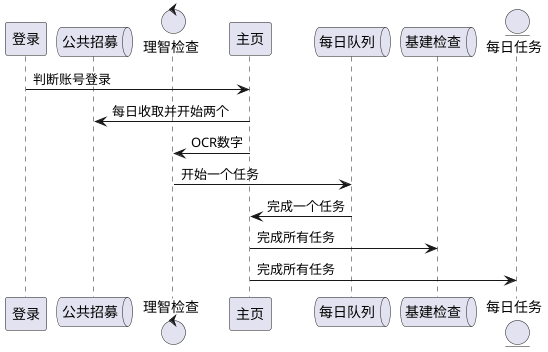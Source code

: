 @startuml
登录 -> 主页:判断账号登录
queue 公共招募
control 理智检查
boundary 主页
queue 每日队列
queue 基建检查
entity 每日任务
主页 -> 公共招募:每日收取并开始两个
主页 -> 理智检查:OCR数字
理智检查 -> 每日队列:开始一个任务
每日队列 -> 主页:完成一个任务
主页 -> 基建检查:完成所有任务
主页 -> 每日任务:完成所有任务
@enduml
